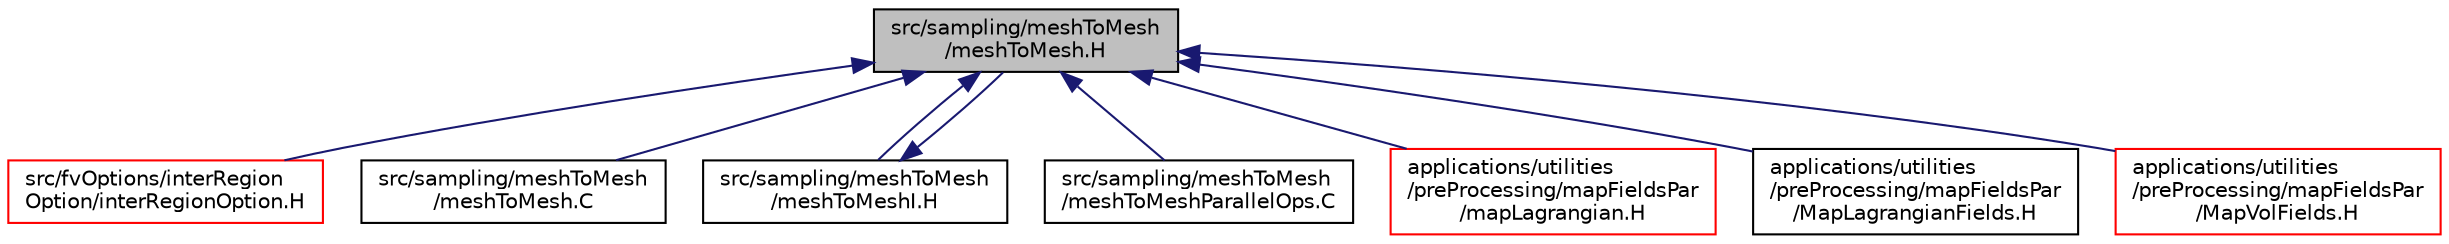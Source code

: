 digraph "src/sampling/meshToMesh/meshToMesh.H"
{
  bgcolor="transparent";
  edge [fontname="Helvetica",fontsize="10",labelfontname="Helvetica",labelfontsize="10"];
  node [fontname="Helvetica",fontsize="10",shape=record];
  Node1 [label="src/sampling/meshToMesh\l/meshToMesh.H",height=0.2,width=0.4,color="black", fillcolor="grey75", style="filled", fontcolor="black"];
  Node1 -> Node2 [dir="back",color="midnightblue",fontsize="10",style="solid",fontname="Helvetica"];
  Node2 [label="src/fvOptions/interRegion\lOption/interRegionOption.H",height=0.2,width=0.4,color="red",URL="$a06552.html"];
  Node1 -> Node3 [dir="back",color="midnightblue",fontsize="10",style="solid",fontname="Helvetica"];
  Node3 [label="src/sampling/meshToMesh\l/meshToMesh.C",height=0.2,width=0.4,color="black",URL="$a09807.html"];
  Node1 -> Node4 [dir="back",color="midnightblue",fontsize="10",style="solid",fontname="Helvetica"];
  Node4 [label="src/sampling/meshToMesh\l/meshToMeshI.H",height=0.2,width=0.4,color="black",URL="$a09809.html"];
  Node4 -> Node1 [dir="back",color="midnightblue",fontsize="10",style="solid",fontname="Helvetica"];
  Node1 -> Node5 [dir="back",color="midnightblue",fontsize="10",style="solid",fontname="Helvetica"];
  Node5 [label="src/sampling/meshToMesh\l/meshToMeshParallelOps.C",height=0.2,width=0.4,color="black",URL="$a09810.html"];
  Node1 -> Node6 [dir="back",color="midnightblue",fontsize="10",style="solid",fontname="Helvetica"];
  Node6 [label="applications/utilities\l/preProcessing/mapFieldsPar\l/mapLagrangian.H",height=0.2,width=0.4,color="red",URL="$a04677.html",tooltip="Maps lagrangian positions and fields. "];
  Node1 -> Node7 [dir="back",color="midnightblue",fontsize="10",style="solid",fontname="Helvetica"];
  Node7 [label="applications/utilities\l/preProcessing/mapFieldsPar\l/MapLagrangianFields.H",height=0.2,width=0.4,color="black",URL="$a04679.html",tooltip="Gets the indices of (source)particles that have been appended to the target cloud and maps the lagran..."];
  Node1 -> Node8 [dir="back",color="midnightblue",fontsize="10",style="solid",fontname="Helvetica"];
  Node8 [label="applications/utilities\l/preProcessing/mapFieldsPar\l/MapVolFields.H",height=0.2,width=0.4,color="red",URL="$a04683.html"];
}
